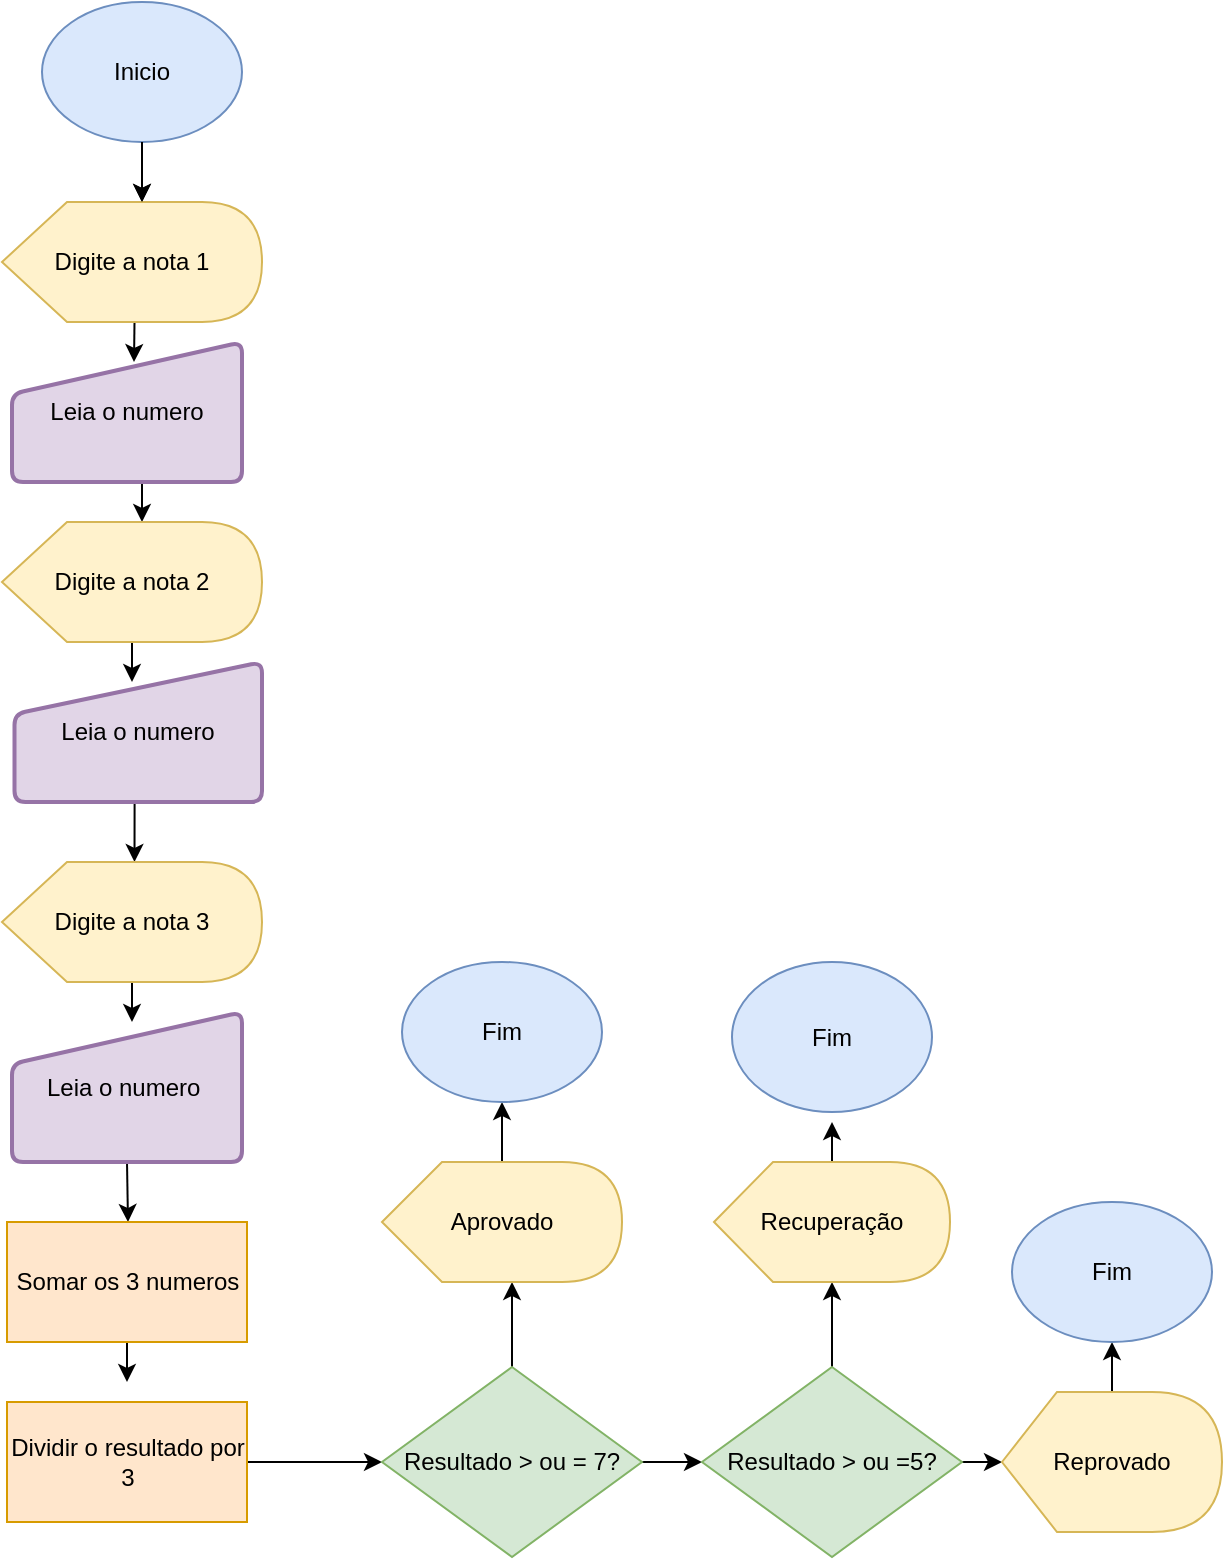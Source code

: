 <mxfile version="21.1.5" type="github">
  <diagram name="Página-1" id="LStG2k63bAeQDD6nDJkp">
    <mxGraphModel dx="794" dy="663" grid="1" gridSize="10" guides="1" tooltips="1" connect="1" arrows="1" fold="1" page="1" pageScale="1" pageWidth="827" pageHeight="1169" math="0" shadow="0">
      <root>
        <mxCell id="0" />
        <mxCell id="1" parent="0" />
        <mxCell id="BrYafwpa7ed5mm7E8dBs-4" style="edgeStyle=orthogonalEdgeStyle;rounded=0;orthogonalLoop=1;jettySize=auto;html=1;" edge="1" parent="1" source="BrYafwpa7ed5mm7E8dBs-1">
          <mxGeometry relative="1" as="geometry">
            <mxPoint x="110" y="120" as="targetPoint" />
          </mxGeometry>
        </mxCell>
        <mxCell id="BrYafwpa7ed5mm7E8dBs-1" value="Inicio&lt;br&gt;" style="ellipse;whiteSpace=wrap;html=1;fillColor=#dae8fc;strokeColor=#6c8ebf;" vertex="1" parent="1">
          <mxGeometry x="60" y="20" width="100" height="70" as="geometry" />
        </mxCell>
        <mxCell id="BrYafwpa7ed5mm7E8dBs-10" style="edgeStyle=orthogonalEdgeStyle;rounded=0;orthogonalLoop=1;jettySize=auto;html=1;exitX=0;exitY=0;exitDx=66.25;exitDy=60;exitPerimeter=0;" edge="1" parent="1" source="BrYafwpa7ed5mm7E8dBs-5">
          <mxGeometry relative="1" as="geometry">
            <mxPoint x="106" y="200" as="targetPoint" />
          </mxGeometry>
        </mxCell>
        <mxCell id="BrYafwpa7ed5mm7E8dBs-5" value="Digite a nota 1" style="shape=display;whiteSpace=wrap;html=1;fillColor=#fff2cc;strokeColor=#d6b656;" vertex="1" parent="1">
          <mxGeometry x="40" y="120" width="130" height="60" as="geometry" />
        </mxCell>
        <mxCell id="BrYafwpa7ed5mm7E8dBs-13" style="edgeStyle=orthogonalEdgeStyle;rounded=0;orthogonalLoop=1;jettySize=auto;html=1;exitX=0.5;exitY=1;exitDx=0;exitDy=0;" edge="1" parent="1">
          <mxGeometry relative="1" as="geometry">
            <mxPoint x="110" y="280" as="targetPoint" />
            <mxPoint x="110" y="260" as="sourcePoint" />
            <Array as="points">
              <mxPoint x="110" y="270" />
              <mxPoint x="110" y="270" />
            </Array>
          </mxGeometry>
        </mxCell>
        <mxCell id="BrYafwpa7ed5mm7E8dBs-15" style="edgeStyle=orthogonalEdgeStyle;rounded=0;orthogonalLoop=1;jettySize=auto;html=1;" edge="1" parent="1" source="BrYafwpa7ed5mm7E8dBs-11">
          <mxGeometry relative="1" as="geometry">
            <mxPoint x="105" y="360" as="targetPoint" />
          </mxGeometry>
        </mxCell>
        <mxCell id="BrYafwpa7ed5mm7E8dBs-11" value="Digite a nota 2" style="shape=display;whiteSpace=wrap;html=1;fillColor=#fff2cc;strokeColor=#d6b656;" vertex="1" parent="1">
          <mxGeometry x="40" y="280" width="130" height="60" as="geometry" />
        </mxCell>
        <mxCell id="BrYafwpa7ed5mm7E8dBs-17" style="edgeStyle=orthogonalEdgeStyle;rounded=0;orthogonalLoop=1;jettySize=auto;html=1;entryX=0;entryY=0;entryDx=66.25;entryDy=0;entryPerimeter=0;" edge="1" parent="1" target="BrYafwpa7ed5mm7E8dBs-16">
          <mxGeometry relative="1" as="geometry">
            <mxPoint x="110" y="440" as="targetPoint" />
            <mxPoint x="110" y="420" as="sourcePoint" />
          </mxGeometry>
        </mxCell>
        <mxCell id="BrYafwpa7ed5mm7E8dBs-19" style="edgeStyle=orthogonalEdgeStyle;rounded=0;orthogonalLoop=1;jettySize=auto;html=1;" edge="1" parent="1" source="BrYafwpa7ed5mm7E8dBs-16">
          <mxGeometry relative="1" as="geometry">
            <mxPoint x="105" y="530" as="targetPoint" />
          </mxGeometry>
        </mxCell>
        <mxCell id="BrYafwpa7ed5mm7E8dBs-16" value="Digite a nota 3" style="shape=display;whiteSpace=wrap;html=1;fillColor=#fff2cc;strokeColor=#d6b656;" vertex="1" parent="1">
          <mxGeometry x="40" y="450" width="130" height="60" as="geometry" />
        </mxCell>
        <mxCell id="BrYafwpa7ed5mm7E8dBs-21" style="edgeStyle=orthogonalEdgeStyle;rounded=0;orthogonalLoop=1;jettySize=auto;html=1;" edge="1" parent="1">
          <mxGeometry relative="1" as="geometry">
            <mxPoint x="110" y="120" as="targetPoint" />
            <mxPoint x="110" y="90" as="sourcePoint" />
          </mxGeometry>
        </mxCell>
        <mxCell id="BrYafwpa7ed5mm7E8dBs-22" value="Leia o numero" style="html=1;strokeWidth=2;shape=manualInput;whiteSpace=wrap;rounded=1;size=26;arcSize=11;fillColor=#e1d5e7;strokeColor=#9673a6;" vertex="1" parent="1">
          <mxGeometry x="45" y="190" width="115" height="70" as="geometry" />
        </mxCell>
        <mxCell id="BrYafwpa7ed5mm7E8dBs-23" value="Leia o numero" style="html=1;strokeWidth=2;shape=manualInput;whiteSpace=wrap;rounded=1;size=26;arcSize=11;fillColor=#e1d5e7;strokeColor=#9673a6;" vertex="1" parent="1">
          <mxGeometry x="46.25" y="350" width="123.75" height="70" as="geometry" />
        </mxCell>
        <mxCell id="BrYafwpa7ed5mm7E8dBs-27" style="edgeStyle=orthogonalEdgeStyle;rounded=0;orthogonalLoop=1;jettySize=auto;html=1;exitX=0.5;exitY=1;exitDx=0;exitDy=0;" edge="1" parent="1" source="BrYafwpa7ed5mm7E8dBs-24">
          <mxGeometry relative="1" as="geometry">
            <mxPoint x="103" y="630" as="targetPoint" />
          </mxGeometry>
        </mxCell>
        <mxCell id="BrYafwpa7ed5mm7E8dBs-24" value="Leia o numero&amp;nbsp;" style="html=1;strokeWidth=2;shape=manualInput;whiteSpace=wrap;rounded=1;size=26;arcSize=11;fillColor=#e1d5e7;strokeColor=#9673a6;" vertex="1" parent="1">
          <mxGeometry x="45" y="525" width="115" height="75" as="geometry" />
        </mxCell>
        <mxCell id="BrYafwpa7ed5mm7E8dBs-29" style="edgeStyle=orthogonalEdgeStyle;rounded=0;orthogonalLoop=1;jettySize=auto;html=1;" edge="1" parent="1" source="BrYafwpa7ed5mm7E8dBs-26">
          <mxGeometry relative="1" as="geometry">
            <mxPoint x="102.5" y="710" as="targetPoint" />
          </mxGeometry>
        </mxCell>
        <mxCell id="BrYafwpa7ed5mm7E8dBs-26" value="Somar os 3 numeros" style="rounded=0;whiteSpace=wrap;html=1;fillColor=#ffe6cc;strokeColor=#d79b00;" vertex="1" parent="1">
          <mxGeometry x="42.5" y="630" width="120" height="60" as="geometry" />
        </mxCell>
        <mxCell id="BrYafwpa7ed5mm7E8dBs-32" style="edgeStyle=orthogonalEdgeStyle;rounded=0;orthogonalLoop=1;jettySize=auto;html=1;" edge="1" parent="1" source="BrYafwpa7ed5mm7E8dBs-28">
          <mxGeometry relative="1" as="geometry">
            <mxPoint x="230" y="750" as="targetPoint" />
          </mxGeometry>
        </mxCell>
        <mxCell id="BrYafwpa7ed5mm7E8dBs-28" value="Dividir o resultado por 3" style="rounded=0;whiteSpace=wrap;html=1;fillColor=#ffe6cc;strokeColor=#d79b00;" vertex="1" parent="1">
          <mxGeometry x="42.5" y="720" width="120" height="60" as="geometry" />
        </mxCell>
        <mxCell id="BrYafwpa7ed5mm7E8dBs-33" style="edgeStyle=orthogonalEdgeStyle;rounded=0;orthogonalLoop=1;jettySize=auto;html=1;" edge="1" parent="1" source="BrYafwpa7ed5mm7E8dBs-30">
          <mxGeometry relative="1" as="geometry">
            <mxPoint x="295" y="660" as="targetPoint" />
          </mxGeometry>
        </mxCell>
        <mxCell id="BrYafwpa7ed5mm7E8dBs-39" style="edgeStyle=orthogonalEdgeStyle;rounded=0;orthogonalLoop=1;jettySize=auto;html=1;" edge="1" parent="1" source="BrYafwpa7ed5mm7E8dBs-30">
          <mxGeometry relative="1" as="geometry">
            <mxPoint x="390" y="750" as="targetPoint" />
          </mxGeometry>
        </mxCell>
        <mxCell id="BrYafwpa7ed5mm7E8dBs-30" value="Resultado &amp;gt; ou = 7?" style="rhombus;whiteSpace=wrap;html=1;fillColor=#d5e8d4;strokeColor=#82b366;" vertex="1" parent="1">
          <mxGeometry x="230" y="702.5" width="130" height="95" as="geometry" />
        </mxCell>
        <mxCell id="BrYafwpa7ed5mm7E8dBs-45" style="edgeStyle=orthogonalEdgeStyle;rounded=0;orthogonalLoop=1;jettySize=auto;html=1;" edge="1" parent="1" source="BrYafwpa7ed5mm7E8dBs-35">
          <mxGeometry relative="1" as="geometry">
            <mxPoint x="290" y="570" as="targetPoint" />
          </mxGeometry>
        </mxCell>
        <mxCell id="BrYafwpa7ed5mm7E8dBs-35" value="Aprovado" style="shape=display;whiteSpace=wrap;html=1;fillColor=#fff2cc;strokeColor=#d6b656;" vertex="1" parent="1">
          <mxGeometry x="230" y="600" width="120" height="60" as="geometry" />
        </mxCell>
        <mxCell id="BrYafwpa7ed5mm7E8dBs-40" style="edgeStyle=orthogonalEdgeStyle;rounded=0;orthogonalLoop=1;jettySize=auto;html=1;" edge="1" parent="1" source="BrYafwpa7ed5mm7E8dBs-38" target="BrYafwpa7ed5mm7E8dBs-41">
          <mxGeometry relative="1" as="geometry">
            <mxPoint x="455" y="670" as="targetPoint" />
          </mxGeometry>
        </mxCell>
        <mxCell id="BrYafwpa7ed5mm7E8dBs-43" style="edgeStyle=orthogonalEdgeStyle;rounded=0;orthogonalLoop=1;jettySize=auto;html=1;" edge="1" parent="1" source="BrYafwpa7ed5mm7E8dBs-38">
          <mxGeometry relative="1" as="geometry">
            <mxPoint x="540" y="750" as="targetPoint" />
          </mxGeometry>
        </mxCell>
        <mxCell id="BrYafwpa7ed5mm7E8dBs-38" value="Resultado &amp;gt; ou =5?" style="rhombus;whiteSpace=wrap;html=1;fillColor=#d5e8d4;strokeColor=#82b366;" vertex="1" parent="1">
          <mxGeometry x="390" y="702.5" width="130" height="95" as="geometry" />
        </mxCell>
        <mxCell id="BrYafwpa7ed5mm7E8dBs-47" style="edgeStyle=orthogonalEdgeStyle;rounded=0;orthogonalLoop=1;jettySize=auto;html=1;" edge="1" parent="1" source="BrYafwpa7ed5mm7E8dBs-41">
          <mxGeometry relative="1" as="geometry">
            <mxPoint x="455" y="580" as="targetPoint" />
          </mxGeometry>
        </mxCell>
        <mxCell id="BrYafwpa7ed5mm7E8dBs-41" value="Recuperação" style="shape=display;whiteSpace=wrap;html=1;fillColor=#fff2cc;strokeColor=#d6b656;" vertex="1" parent="1">
          <mxGeometry x="396" y="600" width="118" height="60" as="geometry" />
        </mxCell>
        <mxCell id="BrYafwpa7ed5mm7E8dBs-49" value="" style="edgeStyle=orthogonalEdgeStyle;rounded=0;orthogonalLoop=1;jettySize=auto;html=1;" edge="1" parent="1" source="BrYafwpa7ed5mm7E8dBs-42" target="BrYafwpa7ed5mm7E8dBs-48">
          <mxGeometry relative="1" as="geometry" />
        </mxCell>
        <mxCell id="BrYafwpa7ed5mm7E8dBs-42" value="Reprovado" style="shape=display;whiteSpace=wrap;html=1;fillColor=#fff2cc;strokeColor=#d6b656;" vertex="1" parent="1">
          <mxGeometry x="540" y="715" width="110" height="70" as="geometry" />
        </mxCell>
        <mxCell id="BrYafwpa7ed5mm7E8dBs-44" value="Fim" style="ellipse;whiteSpace=wrap;html=1;fillColor=#dae8fc;strokeColor=#6c8ebf;" vertex="1" parent="1">
          <mxGeometry x="240" y="500" width="100" height="70" as="geometry" />
        </mxCell>
        <mxCell id="BrYafwpa7ed5mm7E8dBs-46" value="Fim" style="ellipse;whiteSpace=wrap;html=1;fillColor=#dae8fc;strokeColor=#6c8ebf;" vertex="1" parent="1">
          <mxGeometry x="405" y="500" width="100" height="75" as="geometry" />
        </mxCell>
        <mxCell id="BrYafwpa7ed5mm7E8dBs-48" value="Fim" style="ellipse;whiteSpace=wrap;html=1;fillColor=#dae8fc;strokeColor=#6c8ebf;" vertex="1" parent="1">
          <mxGeometry x="545" y="620" width="100" height="70" as="geometry" />
        </mxCell>
      </root>
    </mxGraphModel>
  </diagram>
</mxfile>
